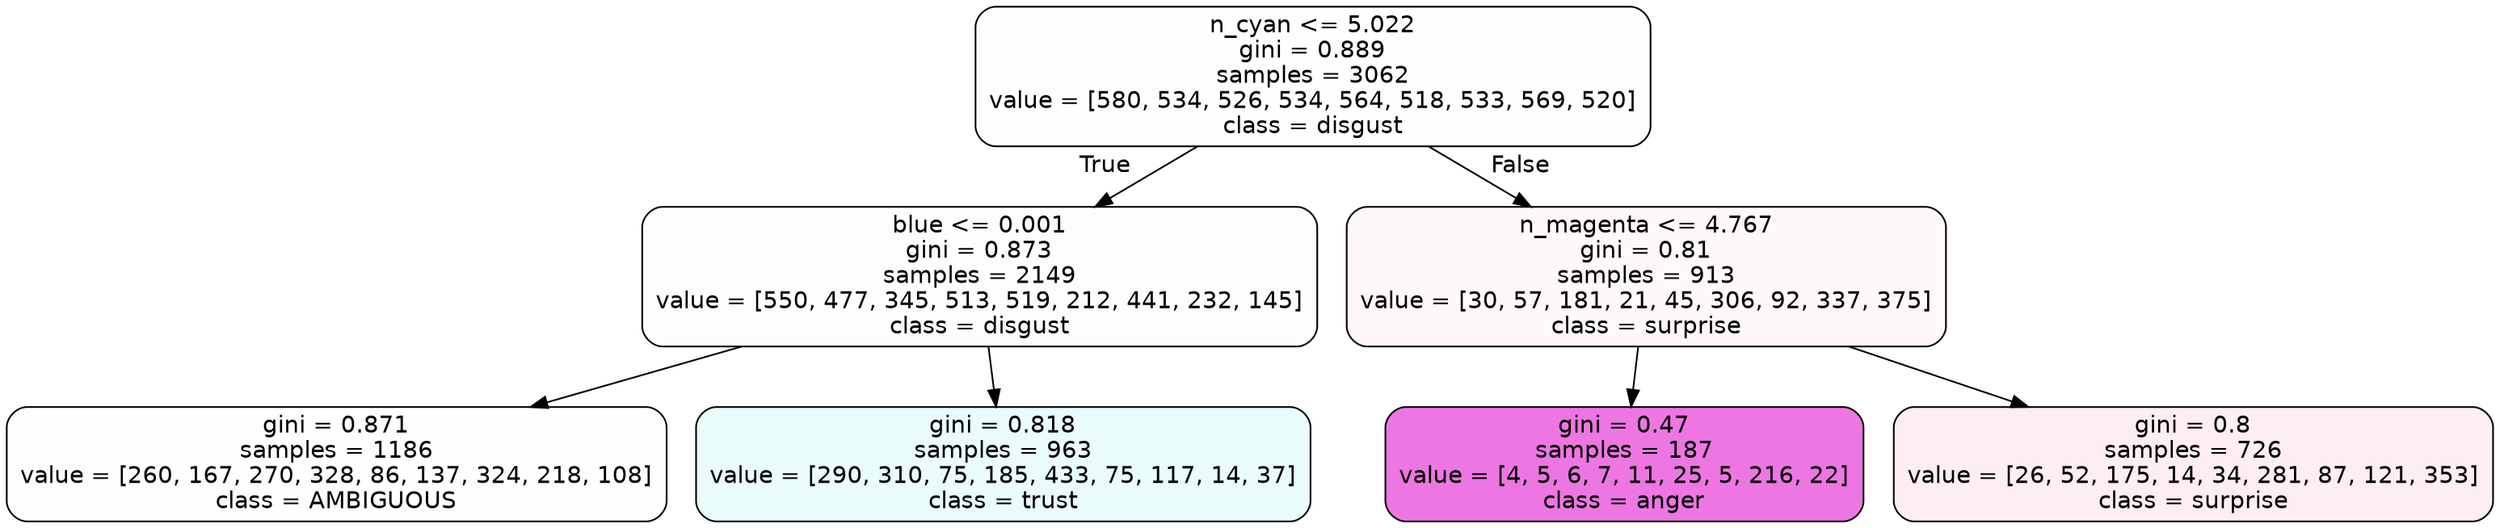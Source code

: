 digraph Tree {
node [shape=box, style="filled, rounded", color="black", fontname=helvetica] ;
edge [fontname=helvetica] ;
0 [label="n_cyan <= 5.022\ngini = 0.889\nsamples = 3062\nvalue = [580, 534, 526, 534, 564, 518, 533, 569, 520]\nclass = disgust", fillcolor="#e5813901"] ;
1 [label="blue <= 0.001\ngini = 0.873\nsamples = 2149\nvalue = [550, 477, 345, 513, 519, 212, 441, 232, 145]\nclass = disgust", fillcolor="#e5813903"] ;
0 -> 1 [labeldistance=2.5, labelangle=45, headlabel="True"] ;
2 [label="gini = 0.871\nsamples = 1186\nvalue = [260, 167, 270, 328, 86, 137, 324, 218, 108]\nclass = AMBIGUOUS", fillcolor="#39e58101"] ;
1 -> 2 ;
3 [label="gini = 0.818\nsamples = 963\nvalue = [290, 310, 75, 185, 433, 75, 117, 14, 37]\nclass = trust", fillcolor="#39d7e51a"] ;
1 -> 3 ;
4 [label="n_magenta <= 4.767\ngini = 0.81\nsamples = 913\nvalue = [30, 57, 181, 21, 45, 306, 92, 337, 375]\nclass = surprise", fillcolor="#e5396409"] ;
0 -> 4 [labeldistance=2.5, labelangle=-45, headlabel="False"] ;
5 [label="gini = 0.47\nsamples = 187\nvalue = [4, 5, 6, 7, 11, 25, 5, 216, 22]\nclass = anger", fillcolor="#e539d7b0"] ;
4 -> 5 ;
6 [label="gini = 0.8\nsamples = 726\nvalue = [26, 52, 175, 14, 34, 281, 87, 121, 353]\nclass = surprise", fillcolor="#e5396415"] ;
4 -> 6 ;
}